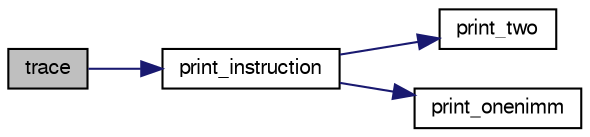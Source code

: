 digraph "trace"
{
  edge [fontname="FreeSans",fontsize="10",labelfontname="FreeSans",labelfontsize="10"];
  node [fontname="FreeSans",fontsize="10",shape=record];
  rankdir="LR";
  Node1 [label="trace",height=0.2,width=0.4,color="black", fillcolor="grey75", style="filled" fontcolor="black"];
  Node1 -> Node2 [color="midnightblue",fontsize="10",style="solid",fontname="FreeSans"];
  Node2 [label="print_instruction",height=0.2,width=0.4,color="black", fillcolor="white", style="filled",URL="$instruction_8c.html#a437080d5e8c504588a47d0dba468492f",tooltip="Impression d&#39;une instruction sous forme lisible (désassemblage) "];
  Node2 -> Node3 [color="midnightblue",fontsize="10",style="solid",fontname="FreeSans"];
  Node3 [label="print_two",height=0.2,width=0.4,color="black", fillcolor="white", style="filled",URL="$instruction_8c.html#ac6005445c4b237f95e9380172baa4dde",tooltip="Impression d&#39;une instruction avec 2 arguments. "];
  Node2 -> Node4 [color="midnightblue",fontsize="10",style="solid",fontname="FreeSans"];
  Node4 [label="print_onenimm",height=0.2,width=0.4,color="black", fillcolor="white", style="filled",URL="$instruction_8c.html#a565009e44447ebfc415033b22cd1c686",tooltip="Impression d&#39;une instruction avec 1 arguments. "];
}
